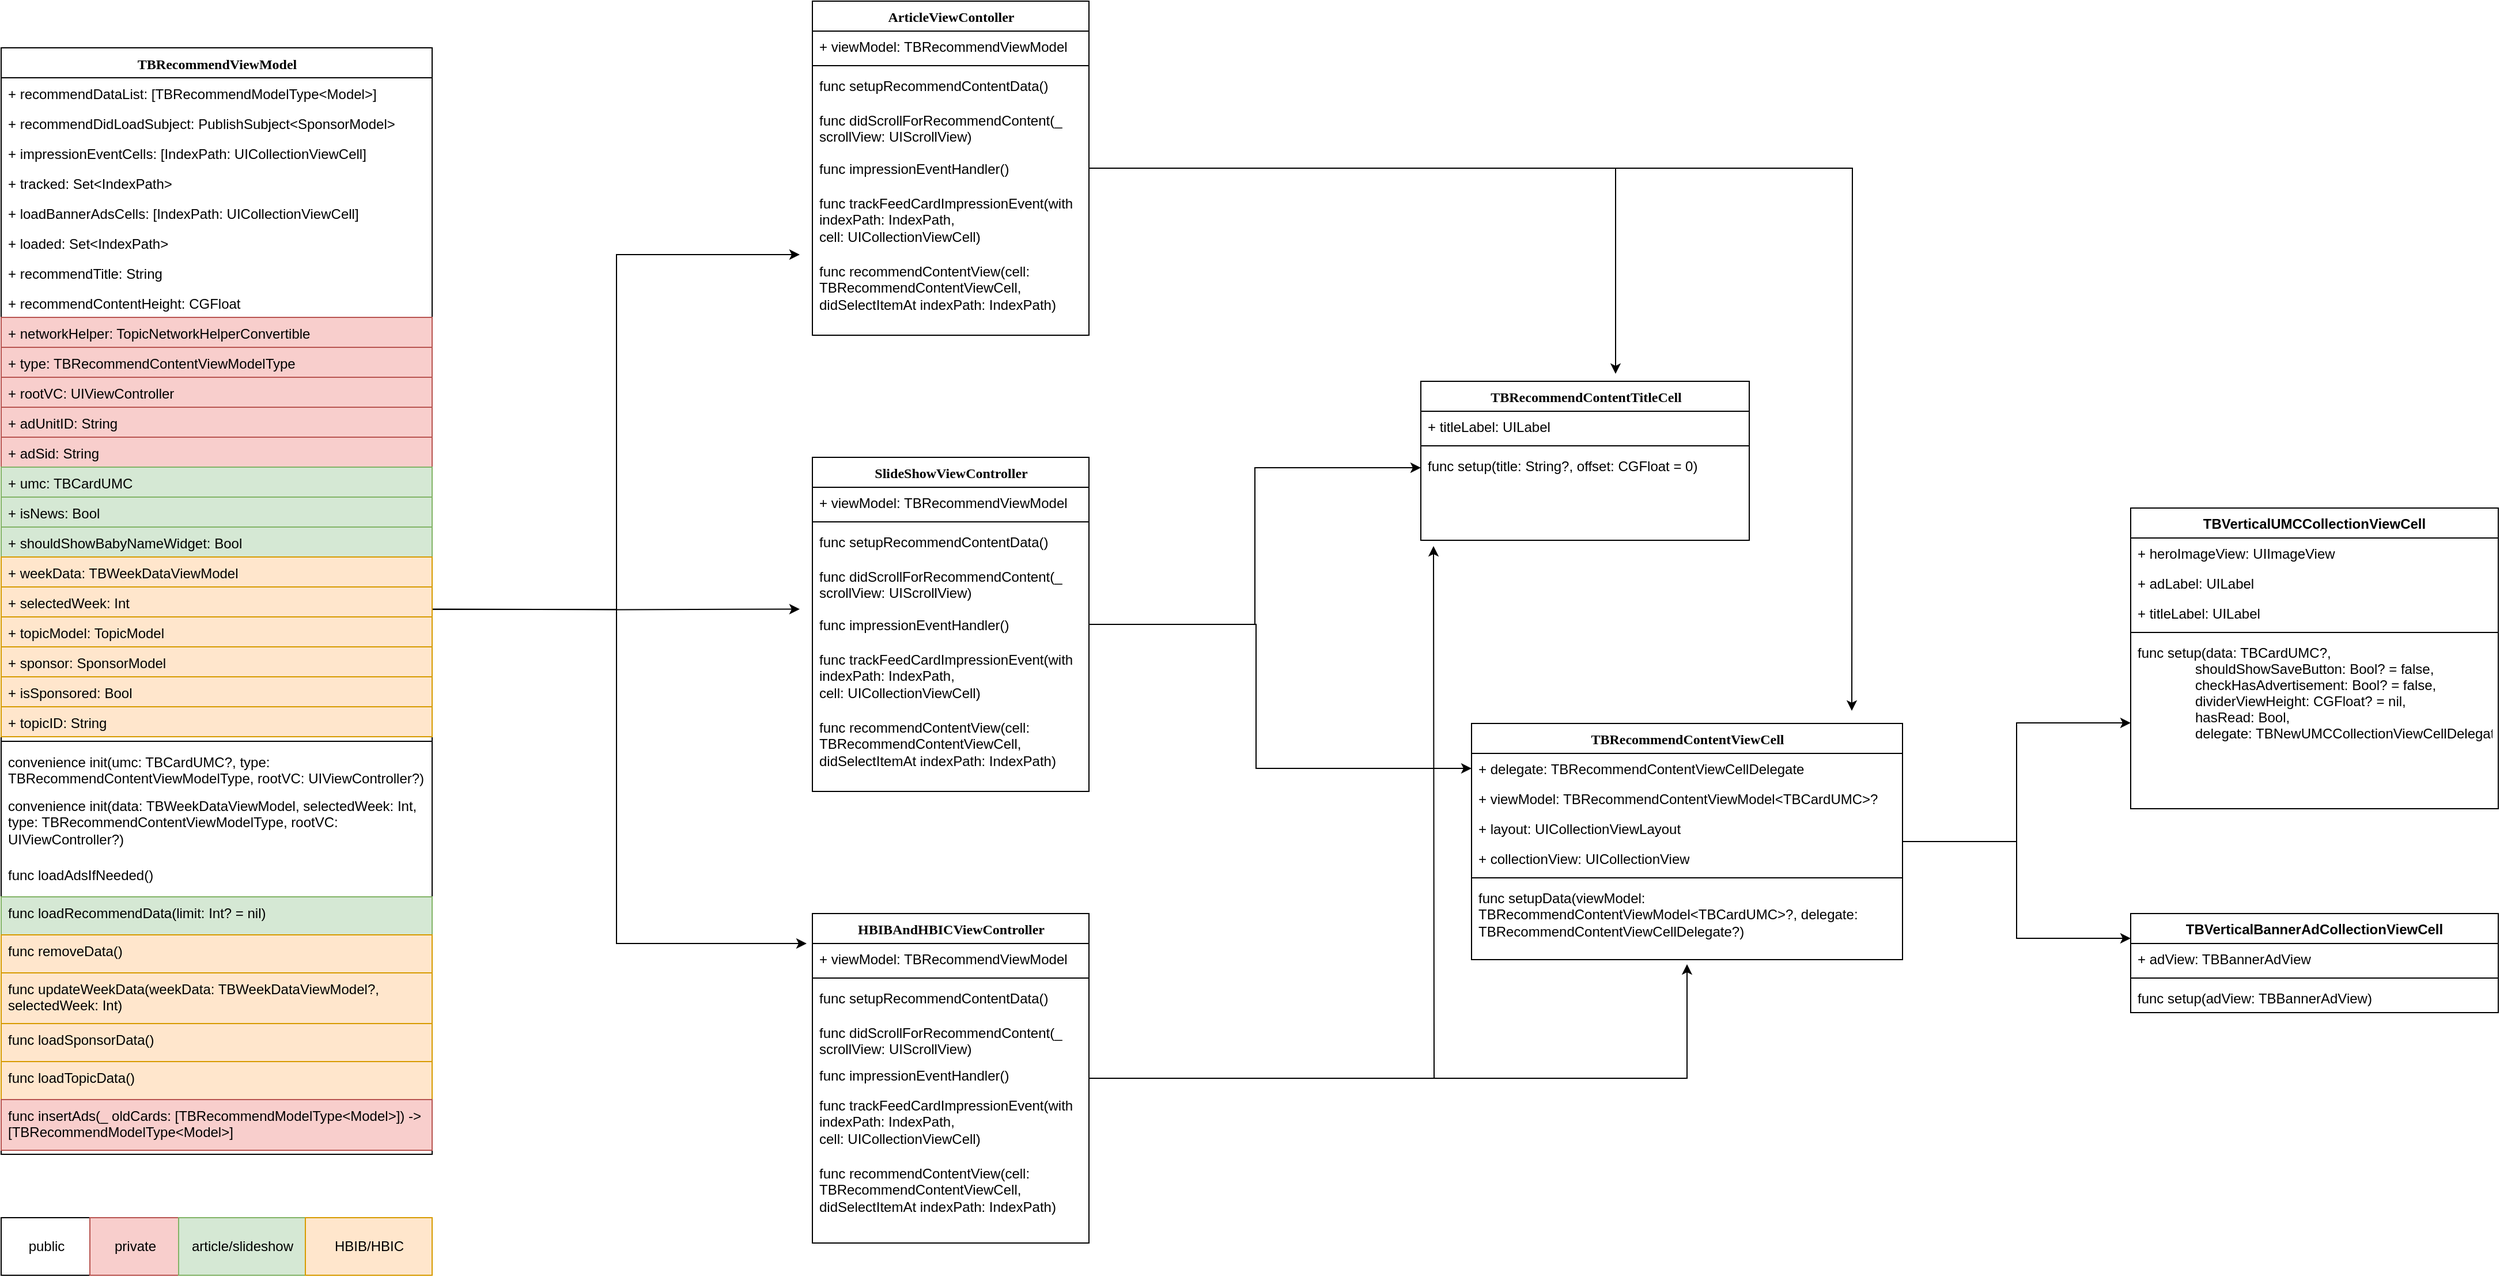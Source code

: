 <mxfile version="20.2.5" type="github">
  <diagram name="Page-1" id="9f46799a-70d6-7492-0946-bef42562c5a5">
    <mxGraphModel dx="2951" dy="1531" grid="1" gridSize="11" guides="1" tooltips="1" connect="1" arrows="1" fold="1" page="1" pageScale="1" pageWidth="4681" pageHeight="3300" background="none" math="0" shadow="0">
      <root>
        <mxCell id="0" />
        <mxCell id="1" parent="0" />
        <mxCell id="su3BbWHt3NprtEjBZGF3-483" style="edgeStyle=orthogonalEdgeStyle;rounded=0;orthogonalLoop=1;jettySize=auto;html=1;entryX=0.593;entryY=-0.047;entryDx=0;entryDy=0;entryPerimeter=0;" parent="1" source="78961159f06e98e8-17" target="78961159f06e98e8-82" edge="1">
          <mxGeometry relative="1" as="geometry" />
        </mxCell>
        <mxCell id="su3BbWHt3NprtEjBZGF3-484" style="edgeStyle=orthogonalEdgeStyle;rounded=0;orthogonalLoop=1;jettySize=auto;html=1;" parent="1" source="78961159f06e98e8-17" edge="1">
          <mxGeometry relative="1" as="geometry">
            <mxPoint x="2266" y="1012" as="targetPoint" />
          </mxGeometry>
        </mxCell>
        <mxCell id="78961159f06e98e8-17" value="ArticleViewContoller" style="swimlane;html=1;fontStyle=1;align=center;verticalAlign=top;childLayout=stackLayout;horizontal=1;startSize=26;horizontalStack=0;resizeParent=1;resizeLast=0;collapsible=1;marginBottom=0;swimlaneFillColor=#ffffff;rounded=0;shadow=0;comic=0;labelBackgroundColor=none;strokeWidth=1;fillColor=none;fontFamily=Verdana;fontSize=12" parent="1" vertex="1">
          <mxGeometry x="1364" y="396" width="240" height="290" as="geometry" />
        </mxCell>
        <mxCell id="78961159f06e98e8-21" value="+ viewModel: TBRecommendViewModel" style="text;html=1;strokeColor=none;fillColor=none;align=left;verticalAlign=top;spacingLeft=4;spacingRight=4;whiteSpace=wrap;overflow=hidden;rotatable=0;points=[[0,0.5],[1,0.5]];portConstraint=eastwest;" parent="78961159f06e98e8-17" vertex="1">
          <mxGeometry y="26" width="240" height="26" as="geometry" />
        </mxCell>
        <mxCell id="78961159f06e98e8-19" value="" style="line;html=1;strokeWidth=1;fillColor=none;align=left;verticalAlign=middle;spacingTop=-1;spacingLeft=3;spacingRight=3;rotatable=0;labelPosition=right;points=[];portConstraint=eastwest;" parent="78961159f06e98e8-17" vertex="1">
          <mxGeometry y="52" width="240" height="8" as="geometry" />
        </mxCell>
        <mxCell id="78961159f06e98e8-20" value="func setupRecommendContentData()" style="text;html=1;strokeColor=none;fillColor=none;align=left;verticalAlign=top;spacingLeft=4;spacingRight=4;whiteSpace=wrap;overflow=hidden;rotatable=0;points=[[0,0.5],[1,0.5]];portConstraint=eastwest;" parent="78961159f06e98e8-17" vertex="1">
          <mxGeometry y="60" width="240" height="30" as="geometry" />
        </mxCell>
        <mxCell id="su3BbWHt3NprtEjBZGF3-402" value="func didScrollForRecommendContent(_ scrollView: UIScrollView)" style="text;html=1;strokeColor=none;fillColor=none;align=left;verticalAlign=top;spacingLeft=4;spacingRight=4;whiteSpace=wrap;overflow=hidden;rotatable=0;points=[[0,0.5],[1,0.5]];portConstraint=eastwest;" parent="78961159f06e98e8-17" vertex="1">
          <mxGeometry y="90" width="240" height="42" as="geometry" />
        </mxCell>
        <mxCell id="su3BbWHt3NprtEjBZGF3-403" value="func&amp;nbsp;impressionEventHandler()" style="text;html=1;strokeColor=none;fillColor=none;align=left;verticalAlign=top;spacingLeft=4;spacingRight=4;whiteSpace=wrap;overflow=hidden;rotatable=0;points=[[0,0.5],[1,0.5]];portConstraint=eastwest;" parent="78961159f06e98e8-17" vertex="1">
          <mxGeometry y="132" width="240" height="30" as="geometry" />
        </mxCell>
        <mxCell id="su3BbWHt3NprtEjBZGF3-404" value="func&amp;nbsp;trackFeedCardImpressionEvent(with indexPath: IndexPath, &lt;br&gt;cell: UICollectionViewCell)" style="text;html=1;strokeColor=none;fillColor=none;align=left;verticalAlign=top;spacingLeft=4;spacingRight=4;whiteSpace=wrap;overflow=hidden;rotatable=0;points=[[0,0.5],[1,0.5]];portConstraint=eastwest;" parent="78961159f06e98e8-17" vertex="1">
          <mxGeometry y="162" width="240" height="59" as="geometry" />
        </mxCell>
        <mxCell id="su3BbWHt3NprtEjBZGF3-405" value="func recommendContentView(cell: TBRecommendContentViewCell, didSelectItemAt indexPath: IndexPath)" style="text;html=1;strokeColor=none;fillColor=none;align=left;verticalAlign=top;spacingLeft=4;spacingRight=4;whiteSpace=wrap;overflow=hidden;rotatable=0;points=[[0,0.5],[1,0.5]];portConstraint=eastwest;" parent="78961159f06e98e8-17" vertex="1">
          <mxGeometry y="221" width="240" height="55" as="geometry" />
        </mxCell>
        <mxCell id="su3BbWHt3NprtEjBZGF3-485" style="edgeStyle=orthogonalEdgeStyle;rounded=0;orthogonalLoop=1;jettySize=auto;html=1;entryX=0;entryY=0.5;entryDx=0;entryDy=0;" parent="1" source="78961159f06e98e8-30" target="78961159f06e98e8-91" edge="1">
          <mxGeometry relative="1" as="geometry" />
        </mxCell>
        <mxCell id="su3BbWHt3NprtEjBZGF3-487" style="edgeStyle=orthogonalEdgeStyle;rounded=0;orthogonalLoop=1;jettySize=auto;html=1;entryX=0;entryY=0.5;entryDx=0;entryDy=0;" parent="1" source="78961159f06e98e8-30" target="78961159f06e98e8-72" edge="1">
          <mxGeometry relative="1" as="geometry">
            <Array as="points">
              <mxPoint x="1749" y="937" />
              <mxPoint x="1749" y="1062" />
            </Array>
          </mxGeometry>
        </mxCell>
        <mxCell id="78961159f06e98e8-30" value="SlideShowViewController&lt;br&gt;" style="swimlane;html=1;fontStyle=1;align=center;verticalAlign=top;childLayout=stackLayout;horizontal=1;startSize=26;horizontalStack=0;resizeParent=1;resizeLast=0;collapsible=1;marginBottom=0;swimlaneFillColor=#ffffff;rounded=0;shadow=0;comic=0;labelBackgroundColor=none;strokeWidth=1;fillColor=none;fontFamily=Verdana;fontSize=12" parent="1" vertex="1">
          <mxGeometry x="1364" y="792" width="240" height="290" as="geometry">
            <mxRectangle x="430" y="83" width="110" height="30" as="alternateBounds" />
          </mxGeometry>
        </mxCell>
        <mxCell id="78961159f06e98e8-31" value="+ viewModel: TBRecommendViewModel" style="text;html=1;strokeColor=none;fillColor=none;align=left;verticalAlign=top;spacingLeft=4;spacingRight=4;whiteSpace=wrap;overflow=hidden;rotatable=0;points=[[0,0.5],[1,0.5]];portConstraint=eastwest;" parent="78961159f06e98e8-30" vertex="1">
          <mxGeometry y="26" width="240" height="26" as="geometry" />
        </mxCell>
        <mxCell id="78961159f06e98e8-38" value="" style="line;html=1;strokeWidth=1;fillColor=none;align=left;verticalAlign=middle;spacingTop=-1;spacingLeft=3;spacingRight=3;rotatable=0;labelPosition=right;points=[];portConstraint=eastwest;" parent="78961159f06e98e8-30" vertex="1">
          <mxGeometry y="52" width="240" height="8" as="geometry" />
        </mxCell>
        <mxCell id="su3BbWHt3NprtEjBZGF3-406" value="func setupRecommendContentData()" style="text;html=1;strokeColor=none;fillColor=none;align=left;verticalAlign=top;spacingLeft=4;spacingRight=4;whiteSpace=wrap;overflow=hidden;rotatable=0;points=[[0,0.5],[1,0.5]];portConstraint=eastwest;" parent="78961159f06e98e8-30" vertex="1">
          <mxGeometry y="60" width="240" height="30" as="geometry" />
        </mxCell>
        <mxCell id="su3BbWHt3NprtEjBZGF3-407" value="func didScrollForRecommendContent(_ scrollView: UIScrollView)" style="text;html=1;strokeColor=none;fillColor=none;align=left;verticalAlign=top;spacingLeft=4;spacingRight=4;whiteSpace=wrap;overflow=hidden;rotatable=0;points=[[0,0.5],[1,0.5]];portConstraint=eastwest;" parent="78961159f06e98e8-30" vertex="1">
          <mxGeometry y="90" width="240" height="42" as="geometry" />
        </mxCell>
        <mxCell id="su3BbWHt3NprtEjBZGF3-408" value="func&amp;nbsp;impressionEventHandler()" style="text;html=1;strokeColor=none;fillColor=none;align=left;verticalAlign=top;spacingLeft=4;spacingRight=4;whiteSpace=wrap;overflow=hidden;rotatable=0;points=[[0,0.5],[1,0.5]];portConstraint=eastwest;" parent="78961159f06e98e8-30" vertex="1">
          <mxGeometry y="132" width="240" height="30" as="geometry" />
        </mxCell>
        <mxCell id="su3BbWHt3NprtEjBZGF3-409" value="func&amp;nbsp;trackFeedCardImpressionEvent(with indexPath: IndexPath, &lt;br&gt;cell: UICollectionViewCell)" style="text;html=1;strokeColor=none;fillColor=none;align=left;verticalAlign=top;spacingLeft=4;spacingRight=4;whiteSpace=wrap;overflow=hidden;rotatable=0;points=[[0,0.5],[1,0.5]];portConstraint=eastwest;" parent="78961159f06e98e8-30" vertex="1">
          <mxGeometry y="162" width="240" height="59" as="geometry" />
        </mxCell>
        <mxCell id="su3BbWHt3NprtEjBZGF3-410" value="func recommendContentView(cell: TBRecommendContentViewCell, didSelectItemAt indexPath: IndexPath)" style="text;html=1;strokeColor=none;fillColor=none;align=left;verticalAlign=top;spacingLeft=4;spacingRight=4;whiteSpace=wrap;overflow=hidden;rotatable=0;points=[[0,0.5],[1,0.5]];portConstraint=eastwest;" parent="78961159f06e98e8-30" vertex="1">
          <mxGeometry y="221" width="240" height="55" as="geometry" />
        </mxCell>
        <mxCell id="su3BbWHt3NprtEjBZGF3-490" style="edgeStyle=orthogonalEdgeStyle;rounded=0;orthogonalLoop=1;jettySize=auto;html=1;" parent="1" source="78961159f06e98e8-43" edge="1">
          <mxGeometry relative="1" as="geometry">
            <mxPoint x="1903" y="869" as="targetPoint" />
          </mxGeometry>
        </mxCell>
        <mxCell id="su3BbWHt3NprtEjBZGF3-494" style="edgeStyle=orthogonalEdgeStyle;rounded=0;orthogonalLoop=1;jettySize=auto;html=1;" parent="1" source="78961159f06e98e8-43" edge="1">
          <mxGeometry relative="1" as="geometry">
            <mxPoint x="2123" y="1232" as="targetPoint" />
            <Array as="points">
              <mxPoint x="2123" y="1331" />
            </Array>
          </mxGeometry>
        </mxCell>
        <mxCell id="78961159f06e98e8-43" value="HBIBAndHBICViewController&lt;br&gt;" style="swimlane;html=1;fontStyle=1;align=center;verticalAlign=top;childLayout=stackLayout;horizontal=1;startSize=26;horizontalStack=0;resizeParent=1;resizeLast=0;collapsible=1;marginBottom=0;swimlaneFillColor=#ffffff;rounded=0;shadow=0;comic=0;labelBackgroundColor=none;strokeWidth=1;fillColor=none;fontFamily=Verdana;fontSize=12" parent="1" vertex="1">
          <mxGeometry x="1364" y="1188" width="240" height="286" as="geometry" />
        </mxCell>
        <mxCell id="78961159f06e98e8-44" value="+ viewModel: TBRecommendViewModel" style="text;html=1;strokeColor=none;fillColor=none;align=left;verticalAlign=top;spacingLeft=4;spacingRight=4;whiteSpace=wrap;overflow=hidden;rotatable=0;points=[[0,0.5],[1,0.5]];portConstraint=eastwest;" parent="78961159f06e98e8-43" vertex="1">
          <mxGeometry y="26" width="240" height="26" as="geometry" />
        </mxCell>
        <mxCell id="78961159f06e98e8-51" value="" style="line;html=1;strokeWidth=1;fillColor=none;align=left;verticalAlign=middle;spacingTop=-1;spacingLeft=3;spacingRight=3;rotatable=0;labelPosition=right;points=[];portConstraint=eastwest;" parent="78961159f06e98e8-43" vertex="1">
          <mxGeometry y="52" width="240" height="8" as="geometry" />
        </mxCell>
        <mxCell id="su3BbWHt3NprtEjBZGF3-413" value="func setupRecommendContentData()" style="text;html=1;strokeColor=none;fillColor=none;align=left;verticalAlign=top;spacingLeft=4;spacingRight=4;whiteSpace=wrap;overflow=hidden;rotatable=0;points=[[0,0.5],[1,0.5]];portConstraint=eastwest;" parent="78961159f06e98e8-43" vertex="1">
          <mxGeometry y="60" width="240" height="30" as="geometry" />
        </mxCell>
        <mxCell id="su3BbWHt3NprtEjBZGF3-414" value="func didScrollForRecommendContent(_ scrollView: UIScrollView)" style="text;html=1;strokeColor=none;fillColor=none;align=left;verticalAlign=top;spacingLeft=4;spacingRight=4;whiteSpace=wrap;overflow=hidden;rotatable=0;points=[[0,0.5],[1,0.5]];portConstraint=eastwest;" parent="78961159f06e98e8-43" vertex="1">
          <mxGeometry y="90" width="240" height="37" as="geometry" />
        </mxCell>
        <mxCell id="su3BbWHt3NprtEjBZGF3-415" value="func&amp;nbsp;impressionEventHandler()" style="text;html=1;strokeColor=none;fillColor=none;align=left;verticalAlign=top;spacingLeft=4;spacingRight=4;whiteSpace=wrap;overflow=hidden;rotatable=0;points=[[0,0.5],[1,0.5]];portConstraint=eastwest;" parent="78961159f06e98e8-43" vertex="1">
          <mxGeometry y="127" width="240" height="26" as="geometry" />
        </mxCell>
        <mxCell id="su3BbWHt3NprtEjBZGF3-416" value="func&amp;nbsp;trackFeedCardImpressionEvent(with indexPath: IndexPath, &lt;br&gt;cell: UICollectionViewCell)" style="text;html=1;strokeColor=none;fillColor=none;align=left;verticalAlign=top;spacingLeft=4;spacingRight=4;whiteSpace=wrap;overflow=hidden;rotatable=0;points=[[0,0.5],[1,0.5]];portConstraint=eastwest;" parent="78961159f06e98e8-43" vertex="1">
          <mxGeometry y="153" width="240" height="59" as="geometry" />
        </mxCell>
        <mxCell id="su3BbWHt3NprtEjBZGF3-417" value="func recommendContentView(cell: TBRecommendContentViewCell, didSelectItemAt indexPath: IndexPath)" style="text;html=1;strokeColor=none;fillColor=none;align=left;verticalAlign=top;spacingLeft=4;spacingRight=4;whiteSpace=wrap;overflow=hidden;rotatable=0;points=[[0,0.5],[1,0.5]];portConstraint=eastwest;" parent="78961159f06e98e8-43" vertex="1">
          <mxGeometry y="212" width="240" height="55" as="geometry" />
        </mxCell>
        <mxCell id="su3BbWHt3NprtEjBZGF3-480" style="edgeStyle=orthogonalEdgeStyle;rounded=0;orthogonalLoop=1;jettySize=auto;html=1;" parent="1" source="78961159f06e98e8-56" edge="1">
          <mxGeometry relative="1" as="geometry">
            <mxPoint x="1353" y="616" as="targetPoint" />
            <Array as="points">
              <mxPoint x="1194" y="924" />
              <mxPoint x="1194" y="616" />
            </Array>
          </mxGeometry>
        </mxCell>
        <mxCell id="su3BbWHt3NprtEjBZGF3-482" style="edgeStyle=orthogonalEdgeStyle;rounded=0;orthogonalLoop=1;jettySize=auto;html=1;entryX=0;entryY=0.5;entryDx=0;entryDy=0;" parent="1" edge="1">
          <mxGeometry relative="1" as="geometry">
            <mxPoint x="1029" y="924" as="sourcePoint" />
            <mxPoint x="1359" y="1214" as="targetPoint" />
            <Array as="points">
              <mxPoint x="1194" y="924" />
              <mxPoint x="1194" y="1214" />
            </Array>
          </mxGeometry>
        </mxCell>
        <mxCell id="icuT7GYWSP0q9lPetNTz-1" style="edgeStyle=orthogonalEdgeStyle;rounded=0;orthogonalLoop=1;jettySize=auto;html=1;" parent="1" edge="1">
          <mxGeometry relative="1" as="geometry">
            <mxPoint x="1353" y="923.75" as="targetPoint" />
            <mxPoint x="1034" y="923.714" as="sourcePoint" />
          </mxGeometry>
        </mxCell>
        <mxCell id="78961159f06e98e8-56" value="TBRecommendViewModel" style="swimlane;html=1;fontStyle=1;align=center;verticalAlign=top;childLayout=stackLayout;horizontal=1;startSize=26;horizontalStack=0;resizeParent=1;resizeLast=0;collapsible=1;marginBottom=0;swimlaneFillColor=#ffffff;rounded=0;shadow=0;comic=0;labelBackgroundColor=none;strokeWidth=1;fillColor=none;fontFamily=Verdana;fontSize=12" parent="1" vertex="1">
          <mxGeometry x="660" y="436.5" width="374" height="960.5" as="geometry" />
        </mxCell>
        <mxCell id="78961159f06e98e8-61" value="+&amp;nbsp;recommendDataList: [TBRecommendModelType&amp;lt;Model&amp;gt;]" style="text;html=1;strokeColor=none;fillColor=none;align=left;verticalAlign=top;spacingLeft=4;spacingRight=4;whiteSpace=wrap;overflow=hidden;rotatable=0;points=[[0,0.5],[1,0.5]];portConstraint=eastwest;" parent="78961159f06e98e8-56" vertex="1">
          <mxGeometry y="26" width="374" height="26" as="geometry" />
        </mxCell>
        <mxCell id="78961159f06e98e8-62" value="+ recommendDidLoadSubject:&amp;nbsp;PublishSubject&amp;lt;SponsorModel&amp;gt;" style="text;html=1;strokeColor=none;fillColor=none;align=left;verticalAlign=top;spacingLeft=4;spacingRight=4;whiteSpace=wrap;overflow=hidden;rotatable=0;points=[[0,0.5],[1,0.5]];portConstraint=eastwest;" parent="78961159f06e98e8-56" vertex="1">
          <mxGeometry y="52" width="374" height="26" as="geometry" />
        </mxCell>
        <mxCell id="78961159f06e98e8-63" value="+&amp;nbsp;impressionEventCells:&amp;nbsp;[IndexPath: UICollectionViewCell]" style="text;html=1;strokeColor=none;fillColor=none;align=left;verticalAlign=top;spacingLeft=4;spacingRight=4;whiteSpace=wrap;overflow=hidden;rotatable=0;points=[[0,0.5],[1,0.5]];portConstraint=eastwest;" parent="78961159f06e98e8-56" vertex="1">
          <mxGeometry y="78" width="374" height="26" as="geometry" />
        </mxCell>
        <mxCell id="su3BbWHt3NprtEjBZGF3-450" value="+&amp;nbsp;tracked: Set&amp;lt;IndexPath&amp;gt;" style="text;html=1;strokeColor=none;fillColor=none;align=left;verticalAlign=top;spacingLeft=4;spacingRight=4;whiteSpace=wrap;overflow=hidden;rotatable=0;points=[[0,0.5],[1,0.5]];portConstraint=eastwest;" parent="78961159f06e98e8-56" vertex="1">
          <mxGeometry y="104" width="374" height="26" as="geometry" />
        </mxCell>
        <mxCell id="su3BbWHt3NprtEjBZGF3-451" value="+&amp;nbsp;loadBannerAdsCells: [IndexPath: UICollectionViewCell]" style="text;html=1;strokeColor=none;fillColor=none;align=left;verticalAlign=top;spacingLeft=4;spacingRight=4;whiteSpace=wrap;overflow=hidden;rotatable=0;points=[[0,0.5],[1,0.5]];portConstraint=eastwest;" parent="78961159f06e98e8-56" vertex="1">
          <mxGeometry y="130" width="374" height="26" as="geometry" />
        </mxCell>
        <mxCell id="su3BbWHt3NprtEjBZGF3-453" value="+&amp;nbsp;loaded: Set&amp;lt;IndexPath&amp;gt;" style="text;html=1;strokeColor=none;fillColor=none;align=left;verticalAlign=top;spacingLeft=4;spacingRight=4;whiteSpace=wrap;overflow=hidden;rotatable=0;points=[[0,0.5],[1,0.5]];portConstraint=eastwest;" parent="78961159f06e98e8-56" vertex="1">
          <mxGeometry y="156" width="374" height="26" as="geometry" />
        </mxCell>
        <mxCell id="su3BbWHt3NprtEjBZGF3-454" value="+&amp;nbsp;recommendTitle: String" style="text;html=1;strokeColor=none;fillColor=none;align=left;verticalAlign=top;spacingLeft=4;spacingRight=4;whiteSpace=wrap;overflow=hidden;rotatable=0;points=[[0,0.5],[1,0.5]];portConstraint=eastwest;" parent="78961159f06e98e8-56" vertex="1">
          <mxGeometry y="182" width="374" height="26" as="geometry" />
        </mxCell>
        <mxCell id="su3BbWHt3NprtEjBZGF3-455" value="+&amp;nbsp;recommendContentHeight: CGFloat" style="text;html=1;strokeColor=none;fillColor=none;align=left;verticalAlign=top;spacingLeft=4;spacingRight=4;whiteSpace=wrap;overflow=hidden;rotatable=0;points=[[0,0.5],[1,0.5]];portConstraint=eastwest;" parent="78961159f06e98e8-56" vertex="1">
          <mxGeometry y="208" width="374" height="26" as="geometry" />
        </mxCell>
        <mxCell id="su3BbWHt3NprtEjBZGF3-457" value="+&amp;nbsp;networkHelper: TopicNetworkHelperConvertible" style="text;html=1;strokeColor=#b85450;fillColor=#f8cecc;align=left;verticalAlign=top;spacingLeft=4;spacingRight=4;whiteSpace=wrap;overflow=hidden;rotatable=0;points=[[0,0.5],[1,0.5]];portConstraint=eastwest;" parent="78961159f06e98e8-56" vertex="1">
          <mxGeometry y="234" width="374" height="26" as="geometry" />
        </mxCell>
        <mxCell id="su3BbWHt3NprtEjBZGF3-456" value="+&amp;nbsp;type: TBRecommendContentViewModelType" style="text;html=1;strokeColor=#b85450;fillColor=#f8cecc;align=left;verticalAlign=top;spacingLeft=4;spacingRight=4;whiteSpace=wrap;overflow=hidden;rotatable=0;points=[[0,0.5],[1,0.5]];portConstraint=eastwest;" parent="78961159f06e98e8-56" vertex="1">
          <mxGeometry y="260" width="374" height="26" as="geometry" />
        </mxCell>
        <mxCell id="su3BbWHt3NprtEjBZGF3-458" value="+&amp;nbsp;rootVC: UIViewController" style="text;html=1;strokeColor=#b85450;fillColor=#f8cecc;align=left;verticalAlign=top;spacingLeft=4;spacingRight=4;whiteSpace=wrap;overflow=hidden;rotatable=0;points=[[0,0.5],[1,0.5]];portConstraint=eastwest;" parent="78961159f06e98e8-56" vertex="1">
          <mxGeometry y="286" width="374" height="26" as="geometry" />
        </mxCell>
        <mxCell id="su3BbWHt3NprtEjBZGF3-459" value="+&amp;nbsp;adUnitID: String" style="text;html=1;strokeColor=#b85450;fillColor=#f8cecc;align=left;verticalAlign=top;spacingLeft=4;spacingRight=4;whiteSpace=wrap;overflow=hidden;rotatable=0;points=[[0,0.5],[1,0.5]];portConstraint=eastwest;" parent="78961159f06e98e8-56" vertex="1">
          <mxGeometry y="312" width="374" height="26" as="geometry" />
        </mxCell>
        <mxCell id="su3BbWHt3NprtEjBZGF3-461" value="+&amp;nbsp;adSid: String" style="text;html=1;strokeColor=#b85450;fillColor=#f8cecc;align=left;verticalAlign=top;spacingLeft=4;spacingRight=4;whiteSpace=wrap;overflow=hidden;rotatable=0;points=[[0,0.5],[1,0.5]];portConstraint=eastwest;" parent="78961159f06e98e8-56" vertex="1">
          <mxGeometry y="338" width="374" height="26" as="geometry" />
        </mxCell>
        <mxCell id="su3BbWHt3NprtEjBZGF3-463" value="+&amp;nbsp;umc: TBCardUMC" style="text;html=1;strokeColor=#82b366;fillColor=#d5e8d4;align=left;verticalAlign=top;spacingLeft=4;spacingRight=4;whiteSpace=wrap;overflow=hidden;rotatable=0;points=[[0,0.5],[1,0.5]];portConstraint=eastwest;" parent="78961159f06e98e8-56" vertex="1">
          <mxGeometry y="364" width="374" height="26" as="geometry" />
        </mxCell>
        <mxCell id="su3BbWHt3NprtEjBZGF3-462" value="+&amp;nbsp;isNews: Bool" style="text;html=1;strokeColor=#82b366;fillColor=#d5e8d4;align=left;verticalAlign=top;spacingLeft=4;spacingRight=4;whiteSpace=wrap;overflow=hidden;rotatable=0;points=[[0,0.5],[1,0.5]];portConstraint=eastwest;" parent="78961159f06e98e8-56" vertex="1">
          <mxGeometry y="390" width="374" height="26" as="geometry" />
        </mxCell>
        <mxCell id="su3BbWHt3NprtEjBZGF3-460" value="+&amp;nbsp;shouldShowBabyNameWidget: Bool" style="text;html=1;strokeColor=#82b366;fillColor=#d5e8d4;align=left;verticalAlign=top;spacingLeft=4;spacingRight=4;whiteSpace=wrap;overflow=hidden;rotatable=0;points=[[0,0.5],[1,0.5]];portConstraint=eastwest;" parent="78961159f06e98e8-56" vertex="1">
          <mxGeometry y="416" width="374" height="26" as="geometry" />
        </mxCell>
        <mxCell id="su3BbWHt3NprtEjBZGF3-465" value="+&amp;nbsp;weekData: TBWeekDataViewModel" style="text;html=1;strokeColor=#d79b00;fillColor=#ffe6cc;align=left;verticalAlign=top;spacingLeft=4;spacingRight=4;whiteSpace=wrap;overflow=hidden;rotatable=0;points=[[0,0.5],[1,0.5]];portConstraint=eastwest;" parent="78961159f06e98e8-56" vertex="1">
          <mxGeometry y="442" width="374" height="26" as="geometry" />
        </mxCell>
        <mxCell id="su3BbWHt3NprtEjBZGF3-466" value="+&amp;nbsp;selectedWeek: Int" style="text;html=1;strokeColor=#d79b00;fillColor=#ffe6cc;align=left;verticalAlign=top;spacingLeft=4;spacingRight=4;whiteSpace=wrap;overflow=hidden;rotatable=0;points=[[0,0.5],[1,0.5]];portConstraint=eastwest;" parent="78961159f06e98e8-56" vertex="1">
          <mxGeometry y="468" width="374" height="26" as="geometry" />
        </mxCell>
        <mxCell id="su3BbWHt3NprtEjBZGF3-467" value="+&amp;nbsp;topicModel: TopicModel" style="text;html=1;strokeColor=#d79b00;fillColor=#ffe6cc;align=left;verticalAlign=top;spacingLeft=4;spacingRight=4;whiteSpace=wrap;overflow=hidden;rotatable=0;points=[[0,0.5],[1,0.5]];portConstraint=eastwest;" parent="78961159f06e98e8-56" vertex="1">
          <mxGeometry y="494" width="374" height="26" as="geometry" />
        </mxCell>
        <mxCell id="Pp_mQ892j0vPYLdk7xoe-10" value="+&amp;nbsp;sponsor: SponsorModel" style="text;html=1;strokeColor=#d79b00;fillColor=#ffe6cc;align=left;verticalAlign=top;spacingLeft=4;spacingRight=4;whiteSpace=wrap;overflow=hidden;rotatable=0;points=[[0,0.5],[1,0.5]];portConstraint=eastwest;" parent="78961159f06e98e8-56" vertex="1">
          <mxGeometry y="520" width="374" height="26" as="geometry" />
        </mxCell>
        <mxCell id="su3BbWHt3NprtEjBZGF3-468" value="+&amp;nbsp;isSponsored: Bool" style="text;html=1;strokeColor=#d79b00;fillColor=#ffe6cc;align=left;verticalAlign=top;spacingLeft=4;spacingRight=4;whiteSpace=wrap;overflow=hidden;rotatable=0;points=[[0,0.5],[1,0.5]];portConstraint=eastwest;" parent="78961159f06e98e8-56" vertex="1">
          <mxGeometry y="546" width="374" height="26" as="geometry" />
        </mxCell>
        <mxCell id="su3BbWHt3NprtEjBZGF3-464" value="+&amp;nbsp;topicID: String" style="text;html=1;strokeColor=#d79b00;fillColor=#ffe6cc;align=left;verticalAlign=top;spacingLeft=4;spacingRight=4;whiteSpace=wrap;overflow=hidden;rotatable=0;points=[[0,0.5],[1,0.5]];portConstraint=eastwest;" parent="78961159f06e98e8-56" vertex="1">
          <mxGeometry y="572" width="374" height="26" as="geometry" />
        </mxCell>
        <mxCell id="78961159f06e98e8-64" value="" style="line;html=1;strokeWidth=1;fillColor=none;align=left;verticalAlign=middle;spacingTop=-1;spacingLeft=3;spacingRight=3;rotatable=0;labelPosition=right;points=[];portConstraint=eastwest;" parent="78961159f06e98e8-56" vertex="1">
          <mxGeometry y="598" width="374" height="8" as="geometry" />
        </mxCell>
        <mxCell id="78961159f06e98e8-65" value="convenience init(umc: TBCardUMC?, type: TBRecommendContentViewModelType, rootVC: UIViewController?)" style="text;html=1;strokeColor=none;fillColor=none;align=left;verticalAlign=top;spacingLeft=4;spacingRight=4;whiteSpace=wrap;overflow=hidden;rotatable=0;points=[[0,0.5],[1,0.5]];portConstraint=eastwest;" parent="78961159f06e98e8-56" vertex="1">
          <mxGeometry y="606" width="374" height="38" as="geometry" />
        </mxCell>
        <mxCell id="78961159f06e98e8-68" value="convenience init(data: TBWeekDataViewModel, selectedWeek: Int, type: TBRecommendContentViewModelType, rootVC: UIViewController?)" style="text;html=1;strokeColor=none;fillColor=none;align=left;verticalAlign=top;spacingLeft=4;spacingRight=4;whiteSpace=wrap;overflow=hidden;rotatable=0;points=[[0,0.5],[1,0.5]];portConstraint=eastwest;" parent="78961159f06e98e8-56" vertex="1">
          <mxGeometry y="644" width="374" height="60" as="geometry" />
        </mxCell>
        <mxCell id="su3BbWHt3NprtEjBZGF3-475" value="func loadAdsIfNeeded()" style="text;html=1;strokeColor=none;fillColor=none;align=left;verticalAlign=top;spacingLeft=4;spacingRight=4;whiteSpace=wrap;overflow=hidden;rotatable=0;points=[[0,0.5],[1,0.5]];portConstraint=eastwest;" parent="78961159f06e98e8-56" vertex="1">
          <mxGeometry y="704" width="374" height="33" as="geometry" />
        </mxCell>
        <mxCell id="Pp_mQ892j0vPYLdk7xoe-32" value="func loadRecommendData(limit: Int? = nil)" style="text;html=1;strokeColor=#82b366;fillColor=#d5e8d4;align=left;verticalAlign=top;spacingLeft=4;spacingRight=4;whiteSpace=wrap;overflow=hidden;rotatable=0;points=[[0,0.5],[1,0.5]];portConstraint=eastwest;" parent="78961159f06e98e8-56" vertex="1">
          <mxGeometry y="737" width="374" height="33" as="geometry" />
        </mxCell>
        <mxCell id="su3BbWHt3NprtEjBZGF3-470" value="func removeData()" style="text;html=1;strokeColor=#d79b00;fillColor=#ffe6cc;align=left;verticalAlign=top;spacingLeft=4;spacingRight=4;whiteSpace=wrap;overflow=hidden;rotatable=0;points=[[0,0.5],[1,0.5]];portConstraint=eastwest;" parent="78961159f06e98e8-56" vertex="1">
          <mxGeometry y="770" width="374" height="33" as="geometry" />
        </mxCell>
        <mxCell id="su3BbWHt3NprtEjBZGF3-472" value="func updateWeekData(weekData: TBWeekDataViewModel?, selectedWeek: Int)" style="text;html=1;strokeColor=#d79b00;fillColor=#ffe6cc;align=left;verticalAlign=top;spacingLeft=4;spacingRight=4;whiteSpace=wrap;overflow=hidden;rotatable=0;points=[[0,0.5],[1,0.5]];portConstraint=eastwest;" parent="78961159f06e98e8-56" vertex="1">
          <mxGeometry y="803" width="374" height="44" as="geometry" />
        </mxCell>
        <mxCell id="su3BbWHt3NprtEjBZGF3-473" value="func loadSponsorData()" style="text;html=1;strokeColor=#d79b00;fillColor=#ffe6cc;align=left;verticalAlign=top;spacingLeft=4;spacingRight=4;whiteSpace=wrap;overflow=hidden;rotatable=0;points=[[0,0.5],[1,0.5]];portConstraint=eastwest;" parent="78961159f06e98e8-56" vertex="1">
          <mxGeometry y="847" width="374" height="33" as="geometry" />
        </mxCell>
        <mxCell id="su3BbWHt3NprtEjBZGF3-474" value="func loadTopicData()" style="text;html=1;strokeColor=#d79b00;fillColor=#ffe6cc;align=left;verticalAlign=top;spacingLeft=4;spacingRight=4;whiteSpace=wrap;overflow=hidden;rotatable=0;points=[[0,0.5],[1,0.5]];portConstraint=eastwest;" parent="78961159f06e98e8-56" vertex="1">
          <mxGeometry y="880" width="374" height="33" as="geometry" />
        </mxCell>
        <mxCell id="Pp_mQ892j0vPYLdk7xoe-34" value="func insertAds(_ oldCards: [TBRecommendModelType&amp;lt;Model&amp;gt;]) -&amp;gt; [TBRecommendModelType&amp;lt;Model&amp;gt;]" style="text;html=1;strokeColor=#b85450;fillColor=#f8cecc;align=left;verticalAlign=top;spacingLeft=4;spacingRight=4;whiteSpace=wrap;overflow=hidden;rotatable=0;points=[[0,0.5],[1,0.5]];portConstraint=eastwest;" parent="78961159f06e98e8-56" vertex="1">
          <mxGeometry y="913" width="374" height="44" as="geometry" />
        </mxCell>
        <mxCell id="su3BbWHt3NprtEjBZGF3-477" style="edgeStyle=orthogonalEdgeStyle;rounded=0;orthogonalLoop=1;jettySize=auto;html=1;" parent="1" source="78961159f06e98e8-69" target="Pp_mQ892j0vPYLdk7xoe-18" edge="1">
          <mxGeometry relative="1" as="geometry" />
        </mxCell>
        <mxCell id="su3BbWHt3NprtEjBZGF3-479" style="edgeStyle=orthogonalEdgeStyle;rounded=0;orthogonalLoop=1;jettySize=auto;html=1;entryX=0;entryY=0.25;entryDx=0;entryDy=0;" parent="1" source="78961159f06e98e8-69" target="Pp_mQ892j0vPYLdk7xoe-19" edge="1">
          <mxGeometry relative="1" as="geometry" />
        </mxCell>
        <mxCell id="78961159f06e98e8-69" value="TBRecommendContentViewCell" style="swimlane;html=1;fontStyle=1;align=center;verticalAlign=top;childLayout=stackLayout;horizontal=1;startSize=26;horizontalStack=0;resizeParent=1;resizeLast=0;collapsible=1;marginBottom=0;swimlaneFillColor=#ffffff;rounded=0;shadow=0;comic=0;labelBackgroundColor=none;strokeWidth=1;fillColor=none;fontFamily=Verdana;fontSize=12" parent="1" vertex="1">
          <mxGeometry x="1936" y="1023" width="374" height="205" as="geometry" />
        </mxCell>
        <mxCell id="78961159f06e98e8-72" value="+&amp;nbsp;delegate: TBRecommendContentViewCellDelegate" style="text;html=1;strokeColor=none;fillColor=none;align=left;verticalAlign=top;spacingLeft=4;spacingRight=4;whiteSpace=wrap;overflow=hidden;rotatable=0;points=[[0,0.5],[1,0.5]];portConstraint=eastwest;" parent="78961159f06e98e8-69" vertex="1">
          <mxGeometry y="26" width="374" height="26" as="geometry" />
        </mxCell>
        <mxCell id="su3BbWHt3NprtEjBZGF3-418" value="+&amp;nbsp;viewModel: TBRecommendContentViewModel&amp;lt;TBCardUMC&amp;gt;?" style="text;html=1;strokeColor=none;fillColor=none;align=left;verticalAlign=top;spacingLeft=4;spacingRight=4;whiteSpace=wrap;overflow=hidden;rotatable=0;points=[[0,0.5],[1,0.5]];portConstraint=eastwest;" parent="78961159f06e98e8-69" vertex="1">
          <mxGeometry y="52" width="374" height="26" as="geometry" />
        </mxCell>
        <mxCell id="su3BbWHt3NprtEjBZGF3-419" value="+&amp;nbsp;layout: UICollectionViewLayout" style="text;html=1;strokeColor=none;fillColor=none;align=left;verticalAlign=top;spacingLeft=4;spacingRight=4;whiteSpace=wrap;overflow=hidden;rotatable=0;points=[[0,0.5],[1,0.5]];portConstraint=eastwest;" parent="78961159f06e98e8-69" vertex="1">
          <mxGeometry y="78" width="374" height="26" as="geometry" />
        </mxCell>
        <mxCell id="Pp_mQ892j0vPYLdk7xoe-35" value="+ collectionView: UICollectionView" style="text;html=1;strokeColor=none;fillColor=none;align=left;verticalAlign=top;spacingLeft=4;spacingRight=4;whiteSpace=wrap;overflow=hidden;rotatable=0;points=[[0,0.5],[1,0.5]];portConstraint=eastwest;" parent="78961159f06e98e8-69" vertex="1">
          <mxGeometry y="104" width="374" height="26" as="geometry" />
        </mxCell>
        <mxCell id="78961159f06e98e8-77" value="" style="line;html=1;strokeWidth=1;fillColor=none;align=left;verticalAlign=middle;spacingTop=-1;spacingLeft=3;spacingRight=3;rotatable=0;labelPosition=right;points=[];portConstraint=eastwest;" parent="78961159f06e98e8-69" vertex="1">
          <mxGeometry y="130" width="374" height="8" as="geometry" />
        </mxCell>
        <mxCell id="78961159f06e98e8-78" value="func setupData(viewModel: TBRecommendContentViewModel&amp;lt;TBCardUMC&amp;gt;?, delegate: TBRecommendContentViewCellDelegate?)" style="text;html=1;strokeColor=none;fillColor=none;align=left;verticalAlign=top;spacingLeft=4;spacingRight=4;whiteSpace=wrap;overflow=hidden;rotatable=0;points=[[0,0.5],[1,0.5]];portConstraint=eastwest;" parent="78961159f06e98e8-69" vertex="1">
          <mxGeometry y="138" width="374" height="60" as="geometry" />
        </mxCell>
        <mxCell id="78961159f06e98e8-82" value="TBRecommendContentTitleCell" style="swimlane;html=1;fontStyle=1;align=center;verticalAlign=top;childLayout=stackLayout;horizontal=1;startSize=26;horizontalStack=0;resizeParent=1;resizeLast=0;collapsible=1;marginBottom=0;swimlaneFillColor=#ffffff;rounded=0;shadow=0;comic=0;labelBackgroundColor=none;strokeWidth=1;fillColor=none;fontFamily=Verdana;fontSize=12" parent="1" vertex="1">
          <mxGeometry x="1892" y="726" width="285" height="138" as="geometry" />
        </mxCell>
        <mxCell id="78961159f06e98e8-87" value="+&amp;nbsp;titleLabel: UILabel" style="text;html=1;strokeColor=none;fillColor=none;align=left;verticalAlign=top;spacingLeft=4;spacingRight=4;whiteSpace=wrap;overflow=hidden;rotatable=0;points=[[0,0.5],[1,0.5]];portConstraint=eastwest;" parent="78961159f06e98e8-82" vertex="1">
          <mxGeometry y="26" width="285" height="26" as="geometry" />
        </mxCell>
        <mxCell id="78961159f06e98e8-90" value="" style="line;html=1;strokeWidth=1;fillColor=none;align=left;verticalAlign=middle;spacingTop=-1;spacingLeft=3;spacingRight=3;rotatable=0;labelPosition=right;points=[];portConstraint=eastwest;" parent="78961159f06e98e8-82" vertex="1">
          <mxGeometry y="52" width="285" height="8" as="geometry" />
        </mxCell>
        <mxCell id="78961159f06e98e8-91" value="func setup(title: String?, offset: CGFloat = 0)" style="text;html=1;strokeColor=none;fillColor=none;align=left;verticalAlign=top;spacingLeft=4;spacingRight=4;whiteSpace=wrap;overflow=hidden;rotatable=0;points=[[0,0.5],[1,0.5]];portConstraint=eastwest;" parent="78961159f06e98e8-82" vertex="1">
          <mxGeometry y="60" width="285" height="30" as="geometry" />
        </mxCell>
        <mxCell id="Pp_mQ892j0vPYLdk7xoe-15" value="TBVerticalUMCCollectionViewCell" style="swimlane;fontStyle=1;align=center;verticalAlign=top;childLayout=stackLayout;horizontal=1;startSize=26;horizontalStack=0;resizeParent=1;resizeParentMax=0;resizeLast=0;collapsible=1;marginBottom=0;" parent="1" vertex="1">
          <mxGeometry x="2508" y="836" width="319" height="261" as="geometry" />
        </mxCell>
        <mxCell id="su3BbWHt3NprtEjBZGF3-421" value="+ heroImageView: UIImageView" style="text;strokeColor=none;fillColor=none;align=left;verticalAlign=top;spacingLeft=4;spacingRight=4;overflow=hidden;rotatable=0;points=[[0,0.5],[1,0.5]];portConstraint=eastwest;" parent="Pp_mQ892j0vPYLdk7xoe-15" vertex="1">
          <mxGeometry y="26" width="319" height="26" as="geometry" />
        </mxCell>
        <mxCell id="Pp_mQ892j0vPYLdk7xoe-16" value="+ adLabel: UILabel" style="text;strokeColor=none;fillColor=none;align=left;verticalAlign=top;spacingLeft=4;spacingRight=4;overflow=hidden;rotatable=0;points=[[0,0.5],[1,0.5]];portConstraint=eastwest;" parent="Pp_mQ892j0vPYLdk7xoe-15" vertex="1">
          <mxGeometry y="52" width="319" height="26" as="geometry" />
        </mxCell>
        <mxCell id="su3BbWHt3NprtEjBZGF3-422" value="+ titleLabel: UILabel" style="text;strokeColor=none;fillColor=none;align=left;verticalAlign=top;spacingLeft=4;spacingRight=4;overflow=hidden;rotatable=0;points=[[0,0.5],[1,0.5]];portConstraint=eastwest;" parent="Pp_mQ892j0vPYLdk7xoe-15" vertex="1">
          <mxGeometry y="78" width="319" height="26" as="geometry" />
        </mxCell>
        <mxCell id="Pp_mQ892j0vPYLdk7xoe-17" value="" style="line;strokeWidth=1;fillColor=none;align=left;verticalAlign=middle;spacingTop=-1;spacingLeft=3;spacingRight=3;rotatable=0;labelPosition=right;points=[];portConstraint=eastwest;" parent="Pp_mQ892j0vPYLdk7xoe-15" vertex="1">
          <mxGeometry y="104" width="319" height="8" as="geometry" />
        </mxCell>
        <mxCell id="Pp_mQ892j0vPYLdk7xoe-18" value="func setup(data: TBCardUMC?,&#xa;               shouldShowSaveButton: Bool? = false,&#xa;               checkHasAdvertisement: Bool? = false,&#xa;               dividerViewHeight: CGFloat? = nil,&#xa;               hasRead: Bool,&#xa;               delegate: TBNewUMCCollectionViewCellDelegate? = nil)" style="text;strokeColor=none;fillColor=none;align=left;verticalAlign=top;spacingLeft=4;spacingRight=4;overflow=hidden;rotatable=0;points=[[0,0.5],[1,0.5]];portConstraint=eastwest;" parent="Pp_mQ892j0vPYLdk7xoe-15" vertex="1">
          <mxGeometry y="112" width="319" height="149" as="geometry" />
        </mxCell>
        <mxCell id="Pp_mQ892j0vPYLdk7xoe-19" value="TBVerticalBannerAdCollectionViewCell" style="swimlane;fontStyle=1;align=center;verticalAlign=top;childLayout=stackLayout;horizontal=1;startSize=26;horizontalStack=0;resizeParent=1;resizeParentMax=0;resizeLast=0;collapsible=1;marginBottom=0;" parent="1" vertex="1">
          <mxGeometry x="2508" y="1188" width="319" height="86" as="geometry" />
        </mxCell>
        <mxCell id="Pp_mQ892j0vPYLdk7xoe-20" value="+ adView: TBBannerAdView" style="text;strokeColor=none;fillColor=none;align=left;verticalAlign=top;spacingLeft=4;spacingRight=4;overflow=hidden;rotatable=0;points=[[0,0.5],[1,0.5]];portConstraint=eastwest;" parent="Pp_mQ892j0vPYLdk7xoe-19" vertex="1">
          <mxGeometry y="26" width="319" height="26" as="geometry" />
        </mxCell>
        <mxCell id="Pp_mQ892j0vPYLdk7xoe-21" value="" style="line;strokeWidth=1;fillColor=none;align=left;verticalAlign=middle;spacingTop=-1;spacingLeft=3;spacingRight=3;rotatable=0;labelPosition=right;points=[];portConstraint=eastwest;" parent="Pp_mQ892j0vPYLdk7xoe-19" vertex="1">
          <mxGeometry y="52" width="319" height="8" as="geometry" />
        </mxCell>
        <mxCell id="Pp_mQ892j0vPYLdk7xoe-22" value="func setup(adView: TBBannerAdView)" style="text;strokeColor=none;fillColor=none;align=left;verticalAlign=top;spacingLeft=4;spacingRight=4;overflow=hidden;rotatable=0;points=[[0,0.5],[1,0.5]];portConstraint=eastwest;" parent="Pp_mQ892j0vPYLdk7xoe-19" vertex="1">
          <mxGeometry y="60" width="319" height="26" as="geometry" />
        </mxCell>
        <mxCell id="su3BbWHt3NprtEjBZGF3-497" value="public" style="html=1;" parent="1" vertex="1">
          <mxGeometry x="660" y="1452" width="77" height="50" as="geometry" />
        </mxCell>
        <mxCell id="su3BbWHt3NprtEjBZGF3-498" value="private" style="html=1;fillColor=#f8cecc;strokeColor=#b85450;" parent="1" vertex="1">
          <mxGeometry x="737" y="1452" width="77" height="50" as="geometry" />
        </mxCell>
        <mxCell id="su3BbWHt3NprtEjBZGF3-499" value="article/slideshow" style="html=1;fillColor=#d5e8d4;strokeColor=#82b366;" parent="1" vertex="1">
          <mxGeometry x="814" y="1452" width="110" height="50" as="geometry" />
        </mxCell>
        <mxCell id="su3BbWHt3NprtEjBZGF3-500" value="HBIB/HBIC" style="html=1;fillColor=#ffe6cc;strokeColor=#d79b00;" parent="1" vertex="1">
          <mxGeometry x="924" y="1452" width="110" height="50" as="geometry" />
        </mxCell>
      </root>
    </mxGraphModel>
  </diagram>
</mxfile>
